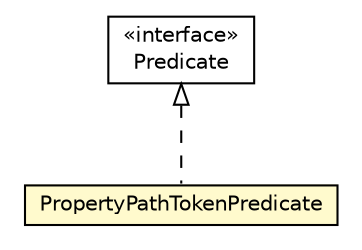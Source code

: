 #!/usr/local/bin/dot
#
# Class diagram 
# Generated by UMLGraph version R5_6-24-gf6e263 (http://www.umlgraph.org/)
#

digraph G {
	edge [fontname="Helvetica",fontsize=10,labelfontname="Helvetica",labelfontsize=10];
	node [fontname="Helvetica",fontsize=10,shape=plaintext];
	nodesep=0.25;
	ranksep=0.5;
	// net.trajano.doxdb.jsonpath.internal.token.ScanPathToken.Predicate
	c4693 [label=<<table title="net.trajano.doxdb.jsonpath.internal.token.ScanPathToken.Predicate" border="0" cellborder="1" cellspacing="0" cellpadding="2" port="p" href="./ScanPathToken.Predicate.html">
		<tr><td><table border="0" cellspacing="0" cellpadding="1">
<tr><td align="center" balign="center"> &#171;interface&#187; </td></tr>
<tr><td align="center" balign="center"> Predicate </td></tr>
		</table></td></tr>
		</table>>, URL="./ScanPathToken.Predicate.html", fontname="Helvetica", fontcolor="black", fontsize=10.0];
	// net.trajano.doxdb.jsonpath.internal.token.ScanPathToken.PropertyPathTokenPredicate
	c4697 [label=<<table title="net.trajano.doxdb.jsonpath.internal.token.ScanPathToken.PropertyPathTokenPredicate" border="0" cellborder="1" cellspacing="0" cellpadding="2" port="p" bgcolor="lemonChiffon" href="./ScanPathToken.PropertyPathTokenPredicate.html">
		<tr><td><table border="0" cellspacing="0" cellpadding="1">
<tr><td align="center" balign="center"> PropertyPathTokenPredicate </td></tr>
		</table></td></tr>
		</table>>, URL="./ScanPathToken.PropertyPathTokenPredicate.html", fontname="Helvetica", fontcolor="black", fontsize=10.0];
	//net.trajano.doxdb.jsonpath.internal.token.ScanPathToken.PropertyPathTokenPredicate implements net.trajano.doxdb.jsonpath.internal.token.ScanPathToken.Predicate
	c4693:p -> c4697:p [dir=back,arrowtail=empty,style=dashed];
}

